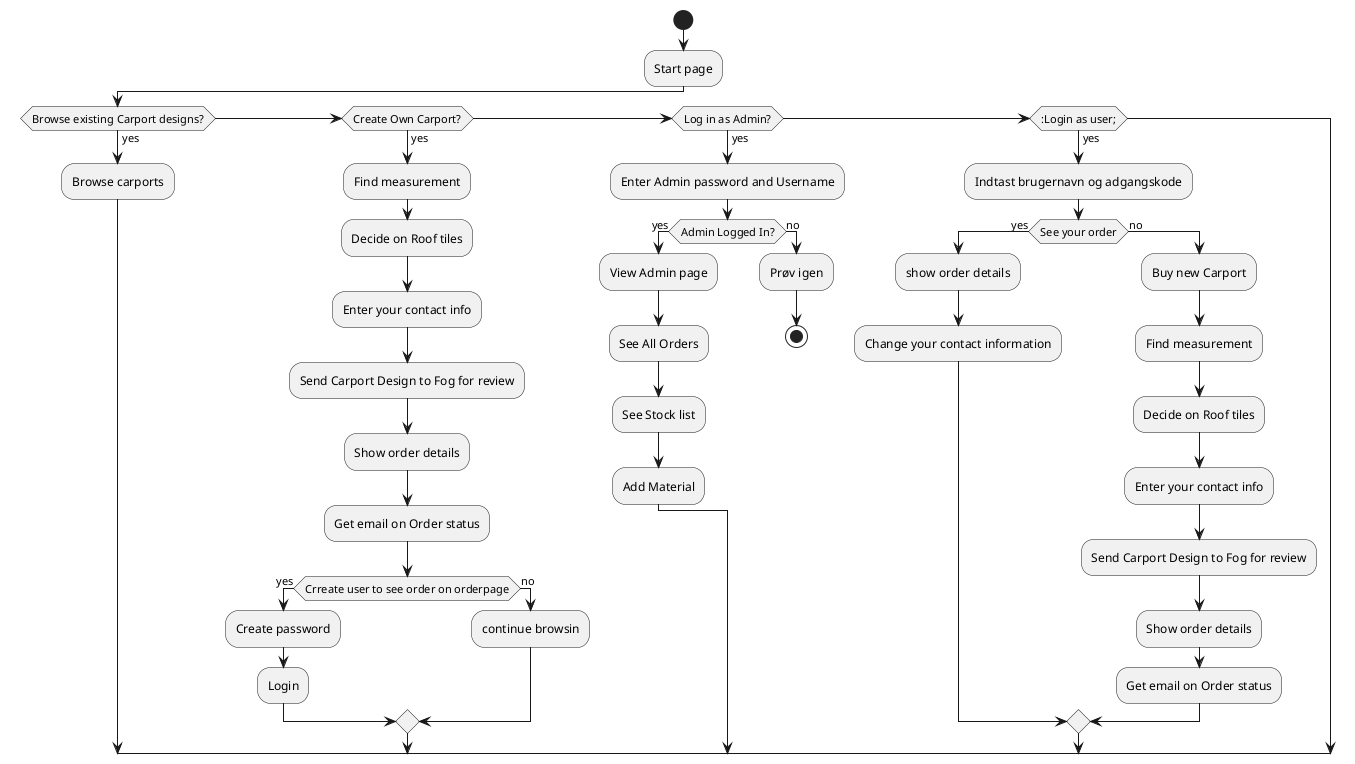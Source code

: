 @startuml

start
:Start page;
if (Browse existing Carport designs?) then (yes)
  :Browse carports;

elseif (Create Own Carport?) then (yes)
  :Find measurement;
  :Decide on Roof tiles;
  :Enter your contact info;
  :Send Carport Design to Fog for review;
  :Show order details;
  :Get email on Order status;
  if (Crreate user to see order on orderpage) then (yes)
  :Create password;
  :Login;
  else (no)
  :continue browsin;
  endif

elseif (Log in as Admin?) then (yes)
  :Enter Admin password and Username;
  if (Admin Logged In?) then (yes)
    :View Admin page;
    :See All Orders;
    :See Stock list;
    :Add Material;
  else (no)
    :Prøv igen;
    stop

  endif

   elseif (:Login as user;) then (yes)
    :Indtast brugernavn og adgangskode;
    if(See your order) then (yes)
    :show order details;
    :Change your contact information;
    else (no)
    :Buy new Carport;
    :Find measurement;
      :Decide on Roof tiles;
      :Enter your contact info;
      :Send Carport Design to Fog for review;
      :Show order details;
      :Get email on Order status;


@enduml
